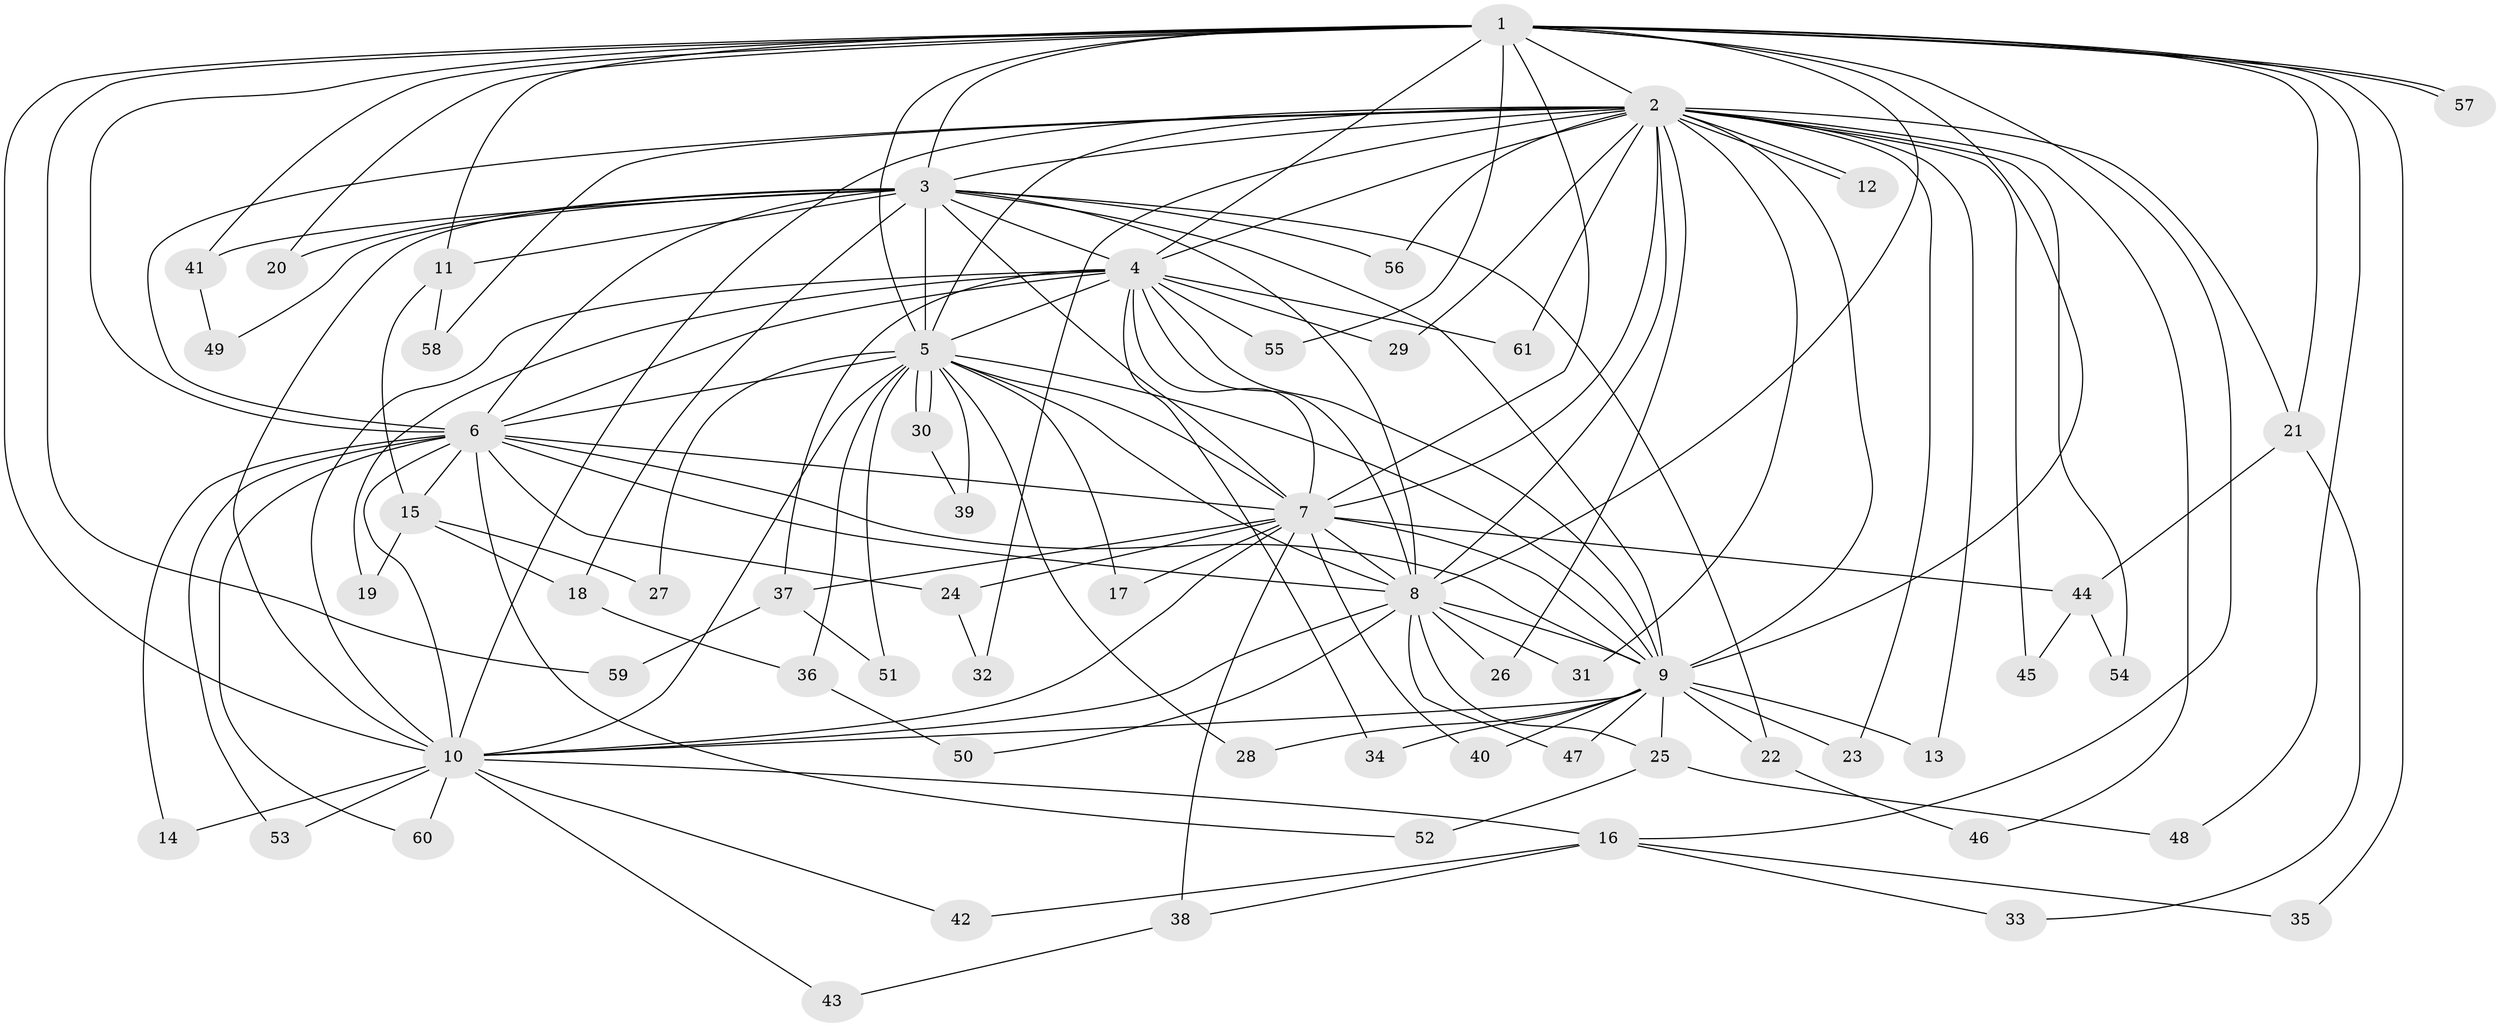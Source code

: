 // Generated by graph-tools (version 1.1) at 2025/10/02/27/25 16:10:56]
// undirected, 61 vertices, 147 edges
graph export_dot {
graph [start="1"]
  node [color=gray90,style=filled];
  1;
  2;
  3;
  4;
  5;
  6;
  7;
  8;
  9;
  10;
  11;
  12;
  13;
  14;
  15;
  16;
  17;
  18;
  19;
  20;
  21;
  22;
  23;
  24;
  25;
  26;
  27;
  28;
  29;
  30;
  31;
  32;
  33;
  34;
  35;
  36;
  37;
  38;
  39;
  40;
  41;
  42;
  43;
  44;
  45;
  46;
  47;
  48;
  49;
  50;
  51;
  52;
  53;
  54;
  55;
  56;
  57;
  58;
  59;
  60;
  61;
  1 -- 2;
  1 -- 3;
  1 -- 4;
  1 -- 5;
  1 -- 6;
  1 -- 7;
  1 -- 8;
  1 -- 9;
  1 -- 10;
  1 -- 11;
  1 -- 16;
  1 -- 20;
  1 -- 21;
  1 -- 35;
  1 -- 41;
  1 -- 48;
  1 -- 55;
  1 -- 57;
  1 -- 57;
  1 -- 59;
  2 -- 3;
  2 -- 4;
  2 -- 5;
  2 -- 6;
  2 -- 7;
  2 -- 8;
  2 -- 9;
  2 -- 10;
  2 -- 12;
  2 -- 12;
  2 -- 13;
  2 -- 21;
  2 -- 23;
  2 -- 26;
  2 -- 29;
  2 -- 31;
  2 -- 32;
  2 -- 45;
  2 -- 46;
  2 -- 54;
  2 -- 56;
  2 -- 58;
  2 -- 61;
  3 -- 4;
  3 -- 5;
  3 -- 6;
  3 -- 7;
  3 -- 8;
  3 -- 9;
  3 -- 10;
  3 -- 11;
  3 -- 18;
  3 -- 20;
  3 -- 22;
  3 -- 41;
  3 -- 49;
  3 -- 56;
  4 -- 5;
  4 -- 6;
  4 -- 7;
  4 -- 8;
  4 -- 9;
  4 -- 10;
  4 -- 19;
  4 -- 29;
  4 -- 34;
  4 -- 37;
  4 -- 55;
  4 -- 61;
  5 -- 6;
  5 -- 7;
  5 -- 8;
  5 -- 9;
  5 -- 10;
  5 -- 17;
  5 -- 27;
  5 -- 28;
  5 -- 30;
  5 -- 30;
  5 -- 36;
  5 -- 39;
  5 -- 51;
  6 -- 7;
  6 -- 8;
  6 -- 9;
  6 -- 10;
  6 -- 14;
  6 -- 15;
  6 -- 24;
  6 -- 52;
  6 -- 53;
  6 -- 60;
  7 -- 8;
  7 -- 9;
  7 -- 10;
  7 -- 17;
  7 -- 24;
  7 -- 37;
  7 -- 38;
  7 -- 40;
  7 -- 44;
  8 -- 9;
  8 -- 10;
  8 -- 25;
  8 -- 26;
  8 -- 31;
  8 -- 47;
  8 -- 50;
  9 -- 10;
  9 -- 13;
  9 -- 22;
  9 -- 23;
  9 -- 25;
  9 -- 28;
  9 -- 34;
  9 -- 40;
  9 -- 47;
  10 -- 14;
  10 -- 16;
  10 -- 42;
  10 -- 43;
  10 -- 53;
  10 -- 60;
  11 -- 15;
  11 -- 58;
  15 -- 18;
  15 -- 19;
  15 -- 27;
  16 -- 33;
  16 -- 35;
  16 -- 38;
  16 -- 42;
  18 -- 36;
  21 -- 33;
  21 -- 44;
  22 -- 46;
  24 -- 32;
  25 -- 48;
  25 -- 52;
  30 -- 39;
  36 -- 50;
  37 -- 51;
  37 -- 59;
  38 -- 43;
  41 -- 49;
  44 -- 45;
  44 -- 54;
}
